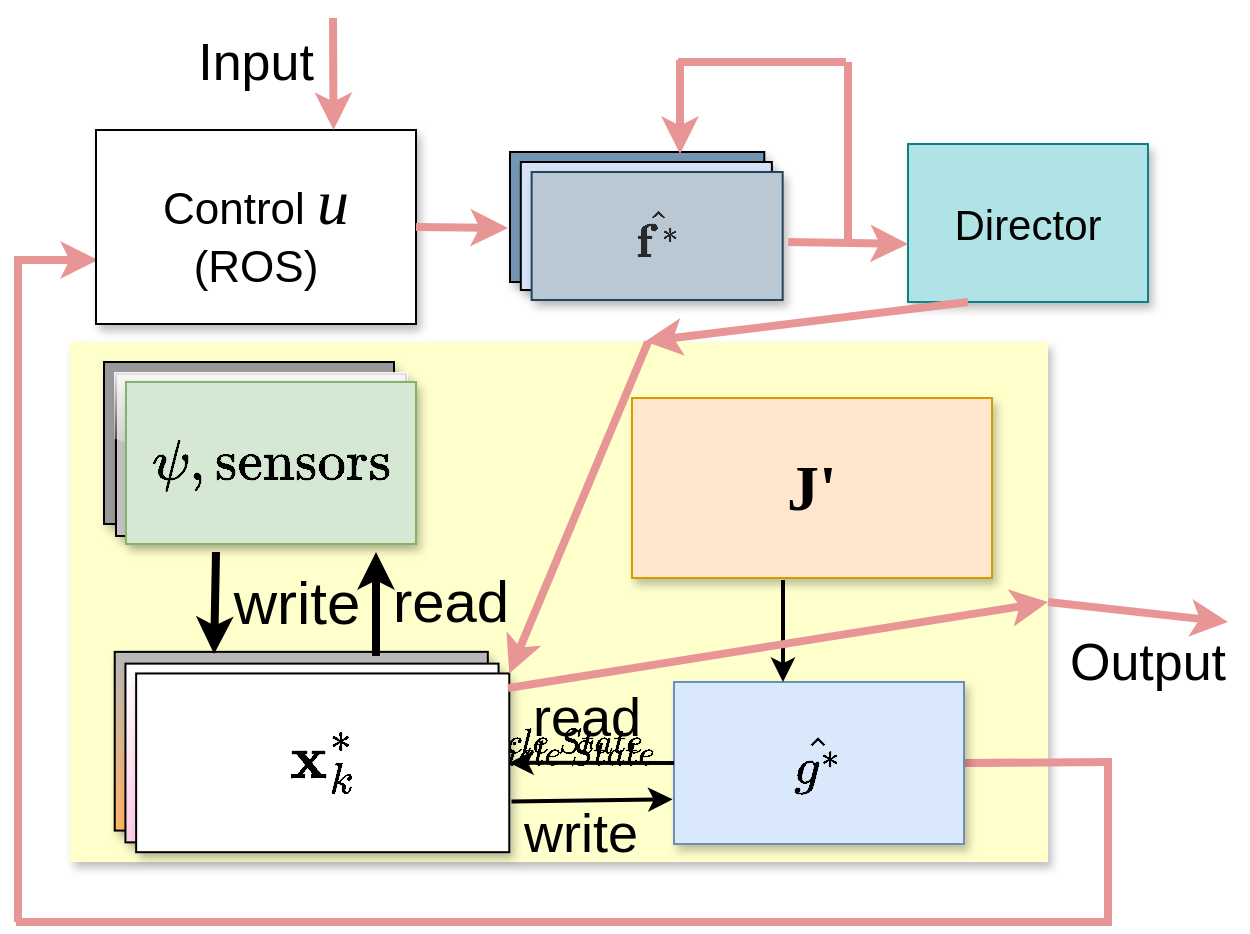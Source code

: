 <mxfile version="13.8.7" type="device"><diagram id="dx3MsmEESIZWaH3TW13t" name="Page-1"><mxGraphModel dx="2881" dy="911" grid="1" gridSize="10" guides="1" tooltips="1" connect="1" arrows="1" fold="1" page="1" pageScale="1" pageWidth="850" pageHeight="1100" math="1" shadow="0"><root><mxCell id="0"/><mxCell id="1" parent="0"/><mxCell id="SgDIdUMoVZss3ZcZZ9UP-2" value="" style="rounded=0;whiteSpace=wrap;html=1;align=left;strokeColor=none;glass=0;shadow=1;gradientDirection=north;fillColor=#FFFFCC;" parent="1" vertex="1"><mxGeometry x="-399" y="630" width="489" height="260" as="geometry"/></mxCell><mxCell id="SgDIdUMoVZss3ZcZZ9UP-3" value="" style="endArrow=classic;html=1;exitX=1;exitY=0.5;exitDx=0;exitDy=0;strokeWidth=4;strokeColor=#e89595;" parent="1" source="SgDIdUMoVZss3ZcZZ9UP-2" edge="1"><mxGeometry width="50" height="50" relative="1" as="geometry"><mxPoint x="-159" y="840" as="sourcePoint"/><mxPoint x="180" y="770" as="targetPoint"/></mxGeometry></mxCell><mxCell id="SgDIdUMoVZss3ZcZZ9UP-4" value="" style="endArrow=none;html=1;exitX=1;exitY=0.5;exitDx=0;exitDy=0;strokeWidth=4;strokeColor=#e89595;endFill=0;" parent="1" edge="1" source="SgDIdUMoVZss3ZcZZ9UP-16"><mxGeometry width="50" height="50" relative="1" as="geometry"><mxPoint x="31" y="840" as="sourcePoint"/><mxPoint x="120" y="840" as="targetPoint"/></mxGeometry></mxCell><mxCell id="SgDIdUMoVZss3ZcZZ9UP-5" value="" style="endArrow=none;html=1;strokeWidth=4;strokeColor=#e89595;endFill=0;" parent="1" edge="1"><mxGeometry width="50" height="50" relative="1" as="geometry"><mxPoint x="120" y="838" as="sourcePoint"/><mxPoint x="120" y="922" as="targetPoint"/></mxGeometry></mxCell><mxCell id="SgDIdUMoVZss3ZcZZ9UP-8" value="" style="endArrow=none;html=1;strokeWidth=4;strokeColor=#e89595;endFill=0;" parent="1" edge="1"><mxGeometry width="50" height="50" relative="1" as="geometry"><mxPoint x="-425" y="587" as="sourcePoint"/><mxPoint x="-425" y="920" as="targetPoint"/></mxGeometry></mxCell><mxCell id="SgDIdUMoVZss3ZcZZ9UP-9" value="" style="endArrow=classic;html=1;strokeWidth=4;strokeColor=#e89595;entryX=0.006;entryY=0.67;entryDx=0;entryDy=0;entryPerimeter=0;" parent="1" edge="1" target="SgDIdUMoVZss3ZcZZ9UP-10"><mxGeometry width="50" height="50" relative="1" as="geometry"><mxPoint x="-425" y="589" as="sourcePoint"/><mxPoint x="-395" y="590" as="targetPoint"/></mxGeometry></mxCell><mxCell id="SgDIdUMoVZss3ZcZZ9UP-10" value="&lt;font color=&quot;#000000&quot;&gt;&lt;span style=&quot;font-size: 22px&quot;&gt;Control &lt;/span&gt;&lt;font face=&quot;Times New Roman&quot; size=&quot;1&quot;&gt;&lt;i style=&quot;font-size: 32px&quot;&gt;u&lt;/i&gt;&lt;/font&gt;&lt;span style=&quot;font-size: 22px&quot;&gt; (ROS)&lt;/span&gt;&lt;/font&gt;" style="rounded=0;whiteSpace=wrap;html=1;align=center;fontColor=#ffffff;glass=0;shadow=1;" parent="1" vertex="1"><mxGeometry x="-386" y="524" width="160" height="97" as="geometry"/></mxCell><mxCell id="SgDIdUMoVZss3ZcZZ9UP-13" value="&lt;font style=&quot;font-size: 26px&quot;&gt;Output&lt;/font&gt;" style="text;html=1;strokeColor=none;fillColor=none;align=center;verticalAlign=middle;whiteSpace=wrap;rounded=0;" parent="1" vertex="1"><mxGeometry x="120" y="780" width="40" height="20" as="geometry"/></mxCell><mxCell id="SgDIdUMoVZss3ZcZZ9UP-14" value="" style="endArrow=classic;html=1;strokeWidth=4;strokeColor=#e89595;entryX=0.454;entryY=-0.013;entryDx=0;entryDy=0;entryPerimeter=0;" parent="1" edge="1"><mxGeometry width="50" height="50" relative="1" as="geometry"><mxPoint x="-267.5" y="468" as="sourcePoint"/><mxPoint x="-267.24" y="524.002" as="targetPoint"/><Array as="points"/></mxGeometry></mxCell><mxCell id="SgDIdUMoVZss3ZcZZ9UP-15" value="&lt;font style=&quot;font-size: 26px&quot;&gt;Input&lt;/font&gt;" style="text;html=1;strokeColor=none;fillColor=none;align=center;verticalAlign=middle;whiteSpace=wrap;rounded=0;" parent="1" vertex="1"><mxGeometry x="-326" y="480" width="40" height="20" as="geometry"/></mxCell><mxCell id="SgDIdUMoVZss3ZcZZ9UP-16" value="&lt;span style=&quot;text-align: left&quot;&gt;&lt;font style=&quot;font-size: 22px&quot;&gt;$$\hat{g^*}$$&lt;/font&gt;&lt;/span&gt;" style="rounded=0;whiteSpace=wrap;html=1;fillColor=#dae8fc;align=center;glass=0;shadow=1;strokeColor=#6c8ebf;" parent="1" vertex="1"><mxGeometry x="-97" y="800" width="145" height="81" as="geometry"/></mxCell><mxCell id="SgDIdUMoVZss3ZcZZ9UP-22" value="" style="group" parent="1" vertex="1" connectable="0"><mxGeometry x="-382" y="781" width="208" height="109" as="geometry"/></mxCell><mxCell id="SgDIdUMoVZss3ZcZZ9UP-23" value="" style="group" parent="SgDIdUMoVZss3ZcZZ9UP-22" vertex="1" connectable="0"><mxGeometry width="208" height="109" as="geometry"/></mxCell><mxCell id="SgDIdUMoVZss3ZcZZ9UP-24" value="&lt;font style=&quot;font-size: 15px&quot;&gt;$$~~Vehicle~Dynamics\\Vehicle~State$$&lt;/font&gt;" style="rounded=0;whiteSpace=wrap;html=1;fillColor=#B8B8B8;align=left;glass=0;shadow=1;gradientColor=#FFB366;" parent="SgDIdUMoVZss3ZcZZ9UP-23" vertex="1"><mxGeometry x="5.361" y="3.928" width="186.557" height="89.36" as="geometry"/></mxCell><mxCell id="SgDIdUMoVZss3ZcZZ9UP-25" value="&lt;font style=&quot;font-size: 15px&quot;&gt;$$~~Vehicle~Dynamics\\Vehicle~State$$&lt;/font&gt;" style="rounded=0;whiteSpace=wrap;html=1;align=left;gradientColor=#FFCCE6;glass=0;shadow=1;" parent="SgDIdUMoVZss3ZcZZ9UP-23" vertex="1"><mxGeometry x="10.722" y="9.82" width="186.557" height="89.36" as="geometry"/></mxCell><mxCell id="SgDIdUMoVZss3ZcZZ9UP-26" value="&lt;div&gt;&lt;font style=&quot;font-size: 26px&quot;&gt;$$\mathbf{x}_k^*$$&lt;/font&gt;&lt;/div&gt;" style="rounded=0;whiteSpace=wrap;html=1;fillColor=#FFFFFF;align=center;glass=0;shadow=1;" parent="SgDIdUMoVZss3ZcZZ9UP-23" vertex="1"><mxGeometry x="16.082" y="14.73" width="186.557" height="89.36" as="geometry"/></mxCell><mxCell id="SgDIdUMoVZss3ZcZZ9UP-27" value="" style="group" parent="SgDIdUMoVZss3ZcZZ9UP-23" vertex="1" connectable="0"><mxGeometry x="52.268" y="-48.854" width="61.649" height="55.973" as="geometry"/></mxCell><mxCell id="SgDIdUMoVZss3ZcZZ9UP-34" value="" style="group" parent="1" vertex="1" connectable="0"><mxGeometry x="-119" y="698" width="190" height="102" as="geometry"/></mxCell><mxCell id="SgDIdUMoVZss3ZcZZ9UP-35" value="&lt;b&gt;&lt;font face=&quot;Times New Roman&quot; style=&quot;font-size: 32px&quot;&gt;J'&lt;/font&gt;&lt;/b&gt;" style="rounded=0;whiteSpace=wrap;html=1;fillColor=#ffe6cc;glass=0;shadow=1;strokeColor=#d79b00;" parent="SgDIdUMoVZss3ZcZZ9UP-34" vertex="1"><mxGeometry x="1" y="-40" width="180" height="90" as="geometry"/></mxCell><mxCell id="SgDIdUMoVZss3ZcZZ9UP-36" value="" style="endArrow=classic;html=1;strokeWidth=2;" parent="SgDIdUMoVZss3ZcZZ9UP-34" edge="1"><mxGeometry width="50" height="50" relative="1" as="geometry"><mxPoint x="76.5" y="51" as="sourcePoint"/><mxPoint x="76.5" y="102" as="targetPoint"/></mxGeometry></mxCell><mxCell id="SgDIdUMoVZss3ZcZZ9UP-37" value="" style="endArrow=classic;html=1;strokeWidth=4;strokeColor=#e89595;entryX=1;entryY=0.5;entryDx=0;entryDy=0;" parent="1" target="SgDIdUMoVZss3ZcZZ9UP-2" edge="1"><mxGeometry width="50" height="50" relative="1" as="geometry"><mxPoint x="-180" y="803" as="sourcePoint"/><mxPoint x="90.42" y="570" as="targetPoint"/></mxGeometry></mxCell><mxCell id="SgDIdUMoVZss3ZcZZ9UP-38" value="" style="endArrow=classic;html=1;strokeWidth=4;strokeColor=#e89595;entryX=1;entryY=0;entryDx=0;entryDy=0;" parent="1" target="SgDIdUMoVZss3ZcZZ9UP-26" edge="1"><mxGeometry width="50" height="50" relative="1" as="geometry"><mxPoint x="-110" y="630" as="sourcePoint"/><mxPoint x="-372" y="846" as="targetPoint"/></mxGeometry></mxCell><mxCell id="SgDIdUMoVZss3ZcZZ9UP-39" value="" style="group;" parent="1" vertex="1" connectable="0"><mxGeometry x="-382" y="640" width="156" height="91" as="geometry"/></mxCell><mxCell id="SgDIdUMoVZss3ZcZZ9UP-40" value="&lt;font style=&quot;font-size: 17px&quot;&gt;$$\text{Sensors}$$&lt;/font&gt;" style="rounded=0;whiteSpace=wrap;html=1;fillColor=#999999;align=center;glass=0;shadow=1;" parent="SgDIdUMoVZss3ZcZZ9UP-39" vertex="1"><mxGeometry width="145" height="81" as="geometry"/></mxCell><mxCell id="SgDIdUMoVZss3ZcZZ9UP-41" value="&lt;font style=&quot;font-size: 17px&quot;&gt;$$\text{Sensors}$$&lt;/font&gt;" style="rounded=0;whiteSpace=wrap;html=1;fillColor=#C2C2C2;align=center;glass=1;shadow=1;" parent="SgDIdUMoVZss3ZcZZ9UP-39" vertex="1"><mxGeometry x="6" y="6" width="145" height="81" as="geometry"/></mxCell><mxCell id="SgDIdUMoVZss3ZcZZ9UP-42" value="&lt;font style=&quot;font-size: 24px&quot;&gt;$$\psi, \text{sensors}$$&lt;/font&gt;" style="rounded=0;whiteSpace=wrap;html=1;align=center;glass=0;shadow=1;fillColor=#d5e8d4;strokeColor=#82b366;" parent="SgDIdUMoVZss3ZcZZ9UP-39" vertex="1"><mxGeometry x="11" y="10" width="145" height="81" as="geometry"/></mxCell><mxCell id="SgDIdUMoVZss3ZcZZ9UP-45" value="" style="group" parent="1" vertex="1" connectable="0"><mxGeometry x="-179" y="520" width="145" height="89" as="geometry"/></mxCell><mxCell id="SgDIdUMoVZss3ZcZZ9UP-46" value="" style="rounded=0;whiteSpace=wrap;html=1;fillColor=#7397B3;align=left;glass=0;shadow=1;" parent="SgDIdUMoVZss3ZcZZ9UP-45" vertex="1"><mxGeometry y="15" width="127.146" height="65" as="geometry"/></mxCell><mxCell id="SgDIdUMoVZss3ZcZZ9UP-47" value="" style="rounded=0;whiteSpace=wrap;html=1;fillColor=#D6E3F7;align=left;glass=0;shadow=1;" parent="SgDIdUMoVZss3ZcZZ9UP-45" vertex="1"><mxGeometry x="5.41" y="20" width="125.522" height="64" as="geometry"/></mxCell><mxCell id="SgDIdUMoVZss3ZcZZ9UP-48" value="&lt;font color=&quot;#292929&quot;&gt;&lt;span style=&quot;font-size: 20px&quot;&gt;$$\hat{\mathbf{f}^*}$$&lt;/span&gt;&lt;/font&gt;" style="rounded=0;whiteSpace=wrap;html=1;align=center;fillColor=#bac8d3;strokeColor=#23445d;glass=0;shadow=1;" parent="SgDIdUMoVZss3ZcZZ9UP-45" vertex="1"><mxGeometry x="10.821" y="25.0" width="125.522" height="64" as="geometry"/></mxCell><mxCell id="0Xo0zMcAelmMgwohdggH-2" value="&lt;font style=&quot;font-size: 21px&quot;&gt;Director&lt;/font&gt;" style="rounded=0;whiteSpace=wrap;html=1;align=center;strokeColor=#0e8088;glass=0;shadow=1;fillColor=#b0e3e6;" parent="1" vertex="1"><mxGeometry x="20" y="531" width="120" height="79" as="geometry"/></mxCell><mxCell id="0Xo0zMcAelmMgwohdggH-3" value="" style="endArrow=classic;html=1;strokeWidth=4;strokeColor=#e89595;exitX=0.25;exitY=1;exitDx=0;exitDy=0;entryX=0.588;entryY=-0.001;entryDx=0;entryDy=0;entryPerimeter=0;" parent="1" source="0Xo0zMcAelmMgwohdggH-2" target="SgDIdUMoVZss3ZcZZ9UP-2" edge="1"><mxGeometry width="50" height="50" relative="1" as="geometry"><mxPoint x="-140" y="640" as="sourcePoint"/><mxPoint x="-106" y="640" as="targetPoint"/></mxGeometry></mxCell><mxCell id="my6ar-h0KMYenLochwPK-5" value="" style="endArrow=none;html=1;strokeWidth=4;strokeColor=#e89595;endFill=0;" parent="1" edge="1"><mxGeometry width="50" height="50" relative="1" as="geometry"><mxPoint x="-426" y="920" as="sourcePoint"/><mxPoint x="120" y="920" as="targetPoint"/></mxGeometry></mxCell><mxCell id="my6ar-h0KMYenLochwPK-6" value="" style="endArrow=classic;html=1;strokeWidth=4;strokeColor=#e89595;exitX=1;exitY=0.5;exitDx=0;exitDy=0;" parent="1" source="SgDIdUMoVZss3ZcZZ9UP-10" edge="1"><mxGeometry width="50" height="50" relative="1" as="geometry"><mxPoint x="-220" y="570" as="sourcePoint"/><mxPoint x="-180" y="573" as="targetPoint"/><Array as="points"/></mxGeometry></mxCell><mxCell id="Gypa3i3rhMGdRGydX8hD-5" value="" style="endArrow=classic;html=1;strokeWidth=4;strokeColor=#e89595;exitX=1;exitY=0.5;exitDx=0;exitDy=0;" edge="1" parent="1"><mxGeometry width="50" height="50" relative="1" as="geometry"><mxPoint x="-40" y="580" as="sourcePoint"/><mxPoint x="20" y="581" as="targetPoint"/><Array as="points"/></mxGeometry></mxCell><mxCell id="Gypa3i3rhMGdRGydX8hD-6" value="" style="endArrow=none;html=1;strokeWidth=4;strokeColor=#e89595;endFill=0;" edge="1" parent="1"><mxGeometry width="50" height="50" relative="1" as="geometry"><mxPoint x="-10" y="490" as="sourcePoint"/><mxPoint x="-10" y="580" as="targetPoint"/></mxGeometry></mxCell><mxCell id="Gypa3i3rhMGdRGydX8hD-7" value="" style="endArrow=none;html=1;exitX=1;exitY=0.5;exitDx=0;exitDy=0;strokeWidth=4;strokeColor=#e89595;endFill=0;" edge="1" parent="1"><mxGeometry width="50" height="50" relative="1" as="geometry"><mxPoint x="-95" y="490" as="sourcePoint"/><mxPoint x="-11" y="490" as="targetPoint"/></mxGeometry></mxCell><mxCell id="Gypa3i3rhMGdRGydX8hD-8" value="" style="endArrow=classic;html=1;strokeWidth=4;strokeColor=#e89595;" edge="1" parent="1"><mxGeometry width="50" height="50" relative="1" as="geometry"><mxPoint x="-94" y="489" as="sourcePoint"/><mxPoint x="-94" y="536" as="targetPoint"/><Array as="points"/></mxGeometry></mxCell><mxCell id="Gypa3i3rhMGdRGydX8hD-9" value="&lt;font style=&quot;font-size: 29px&quot;&gt;read&lt;/font&gt;" style="text;html=1;align=center;verticalAlign=middle;resizable=0;points=[];autosize=1;rotation=0;" vertex="1" parent="1"><mxGeometry x="-244" y="745" width="70" height="30" as="geometry"/></mxCell><mxCell id="Gypa3i3rhMGdRGydX8hD-10" value="" style="endArrow=classic;html=1;strokeWidth=4;entryX=-0.012;entryY=0.867;entryDx=0;entryDy=0;entryPerimeter=0;" edge="1" parent="1"><mxGeometry width="50" height="50" relative="1" as="geometry"><mxPoint x="-326" y="735" as="sourcePoint"/><mxPoint x="-326.96" y="786.01" as="targetPoint"/></mxGeometry></mxCell><mxCell id="Gypa3i3rhMGdRGydX8hD-11" value="" style="endArrow=classic;html=1;strokeWidth=4;" edge="1" parent="1"><mxGeometry width="50" height="50" relative="1" as="geometry"><mxPoint x="-246" y="787" as="sourcePoint"/><mxPoint x="-246" y="735.0" as="targetPoint"/></mxGeometry></mxCell><mxCell id="Gypa3i3rhMGdRGydX8hD-14" value="&lt;font style=&quot;font-size: 30px&quot;&gt;write&lt;/font&gt;" style="text;html=1;align=center;verticalAlign=middle;resizable=0;points=[];autosize=1;rotation=0;" vertex="1" parent="1"><mxGeometry x="-326" y="745" width="80" height="30" as="geometry"/></mxCell><mxCell id="Gypa3i3rhMGdRGydX8hD-18" value="&lt;font style=&quot;font-size: 27px&quot;&gt;read&lt;/font&gt;" style="text;html=1;align=center;verticalAlign=middle;resizable=0;points=[];autosize=1;rotation=0;" vertex="1" parent="1"><mxGeometry x="-176" y="807.5" width="70" height="20" as="geometry"/></mxCell><mxCell id="Gypa3i3rhMGdRGydX8hD-19" value="&lt;font style=&quot;font-size: 27px&quot;&gt;write&lt;/font&gt;" style="text;html=1;align=center;verticalAlign=middle;resizable=0;points=[];autosize=1;rotation=0;" vertex="1" parent="1"><mxGeometry x="-179" y="865.5" width="70" height="20" as="geometry"/></mxCell><mxCell id="Gypa3i3rhMGdRGydX8hD-16" value="" style="endArrow=classic;html=1;strokeWidth=2;exitX=1.006;exitY=0.716;exitDx=0;exitDy=0;exitPerimeter=0;entryX=-0.005;entryY=0.724;entryDx=0;entryDy=0;entryPerimeter=0;" edge="1" parent="1" source="SgDIdUMoVZss3ZcZZ9UP-26" target="SgDIdUMoVZss3ZcZZ9UP-16"><mxGeometry x="-167" y="822.5" width="50" height="50" as="geometry"><mxPoint x="-167" y="859" as="sourcePoint"/><mxPoint x="-109.069" y="859" as="targetPoint"/></mxGeometry></mxCell><mxCell id="Gypa3i3rhMGdRGydX8hD-17" value="" style="endArrow=classic;html=1;strokeWidth=2;entryX=1;entryY=0.5;entryDx=0;entryDy=0;exitX=0;exitY=0.5;exitDx=0;exitDy=0;" edge="1" parent="1" source="SgDIdUMoVZss3ZcZZ9UP-16" target="SgDIdUMoVZss3ZcZZ9UP-26"><mxGeometry x="-167.97" y="830.42" width="50" height="50" as="geometry"><mxPoint x="-109.004" y="840.42" as="sourcePoint"/><mxPoint x="-167.97" y="840.42" as="targetPoint"/></mxGeometry></mxCell></root></mxGraphModel></diagram></mxfile>